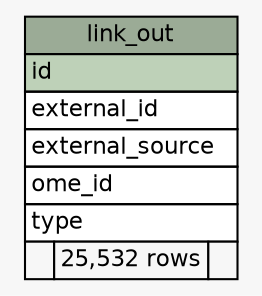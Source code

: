 // dot 2.38.0 on Mac OS X 10.10.3
// SchemaSpy rev 590
digraph "link_out" {
  graph [
    rankdir="RL"
    bgcolor="#f7f7f7"
    nodesep="0.18"
    ranksep="0.46"
    fontname="Helvetica"
    fontsize="11"
  ];
  node [
    fontname="Helvetica"
    fontsize="11"
    shape="plaintext"
  ];
  edge [
    arrowsize="0.8"
  ];
  "link_out" [
    label=<
    <TABLE BORDER="0" CELLBORDER="1" CELLSPACING="0" BGCOLOR="#ffffff">
      <TR><TD COLSPAN="3" BGCOLOR="#9bab96" ALIGN="CENTER">link_out</TD></TR>
      <TR><TD PORT="id" COLSPAN="3" BGCOLOR="#bed1b8" ALIGN="LEFT">id</TD></TR>
      <TR><TD PORT="external_id" COLSPAN="3" ALIGN="LEFT">external_id</TD></TR>
      <TR><TD PORT="external_source" COLSPAN="3" ALIGN="LEFT">external_source</TD></TR>
      <TR><TD PORT="ome_id" COLSPAN="3" ALIGN="LEFT">ome_id</TD></TR>
      <TR><TD PORT="type" COLSPAN="3" ALIGN="LEFT">type</TD></TR>
      <TR><TD ALIGN="LEFT" BGCOLOR="#f7f7f7">  </TD><TD ALIGN="RIGHT" BGCOLOR="#f7f7f7">25,532 rows</TD><TD ALIGN="RIGHT" BGCOLOR="#f7f7f7">  </TD></TR>
    </TABLE>>
    URL="tables/link_out.html"
    tooltip="link_out"
  ];
}
